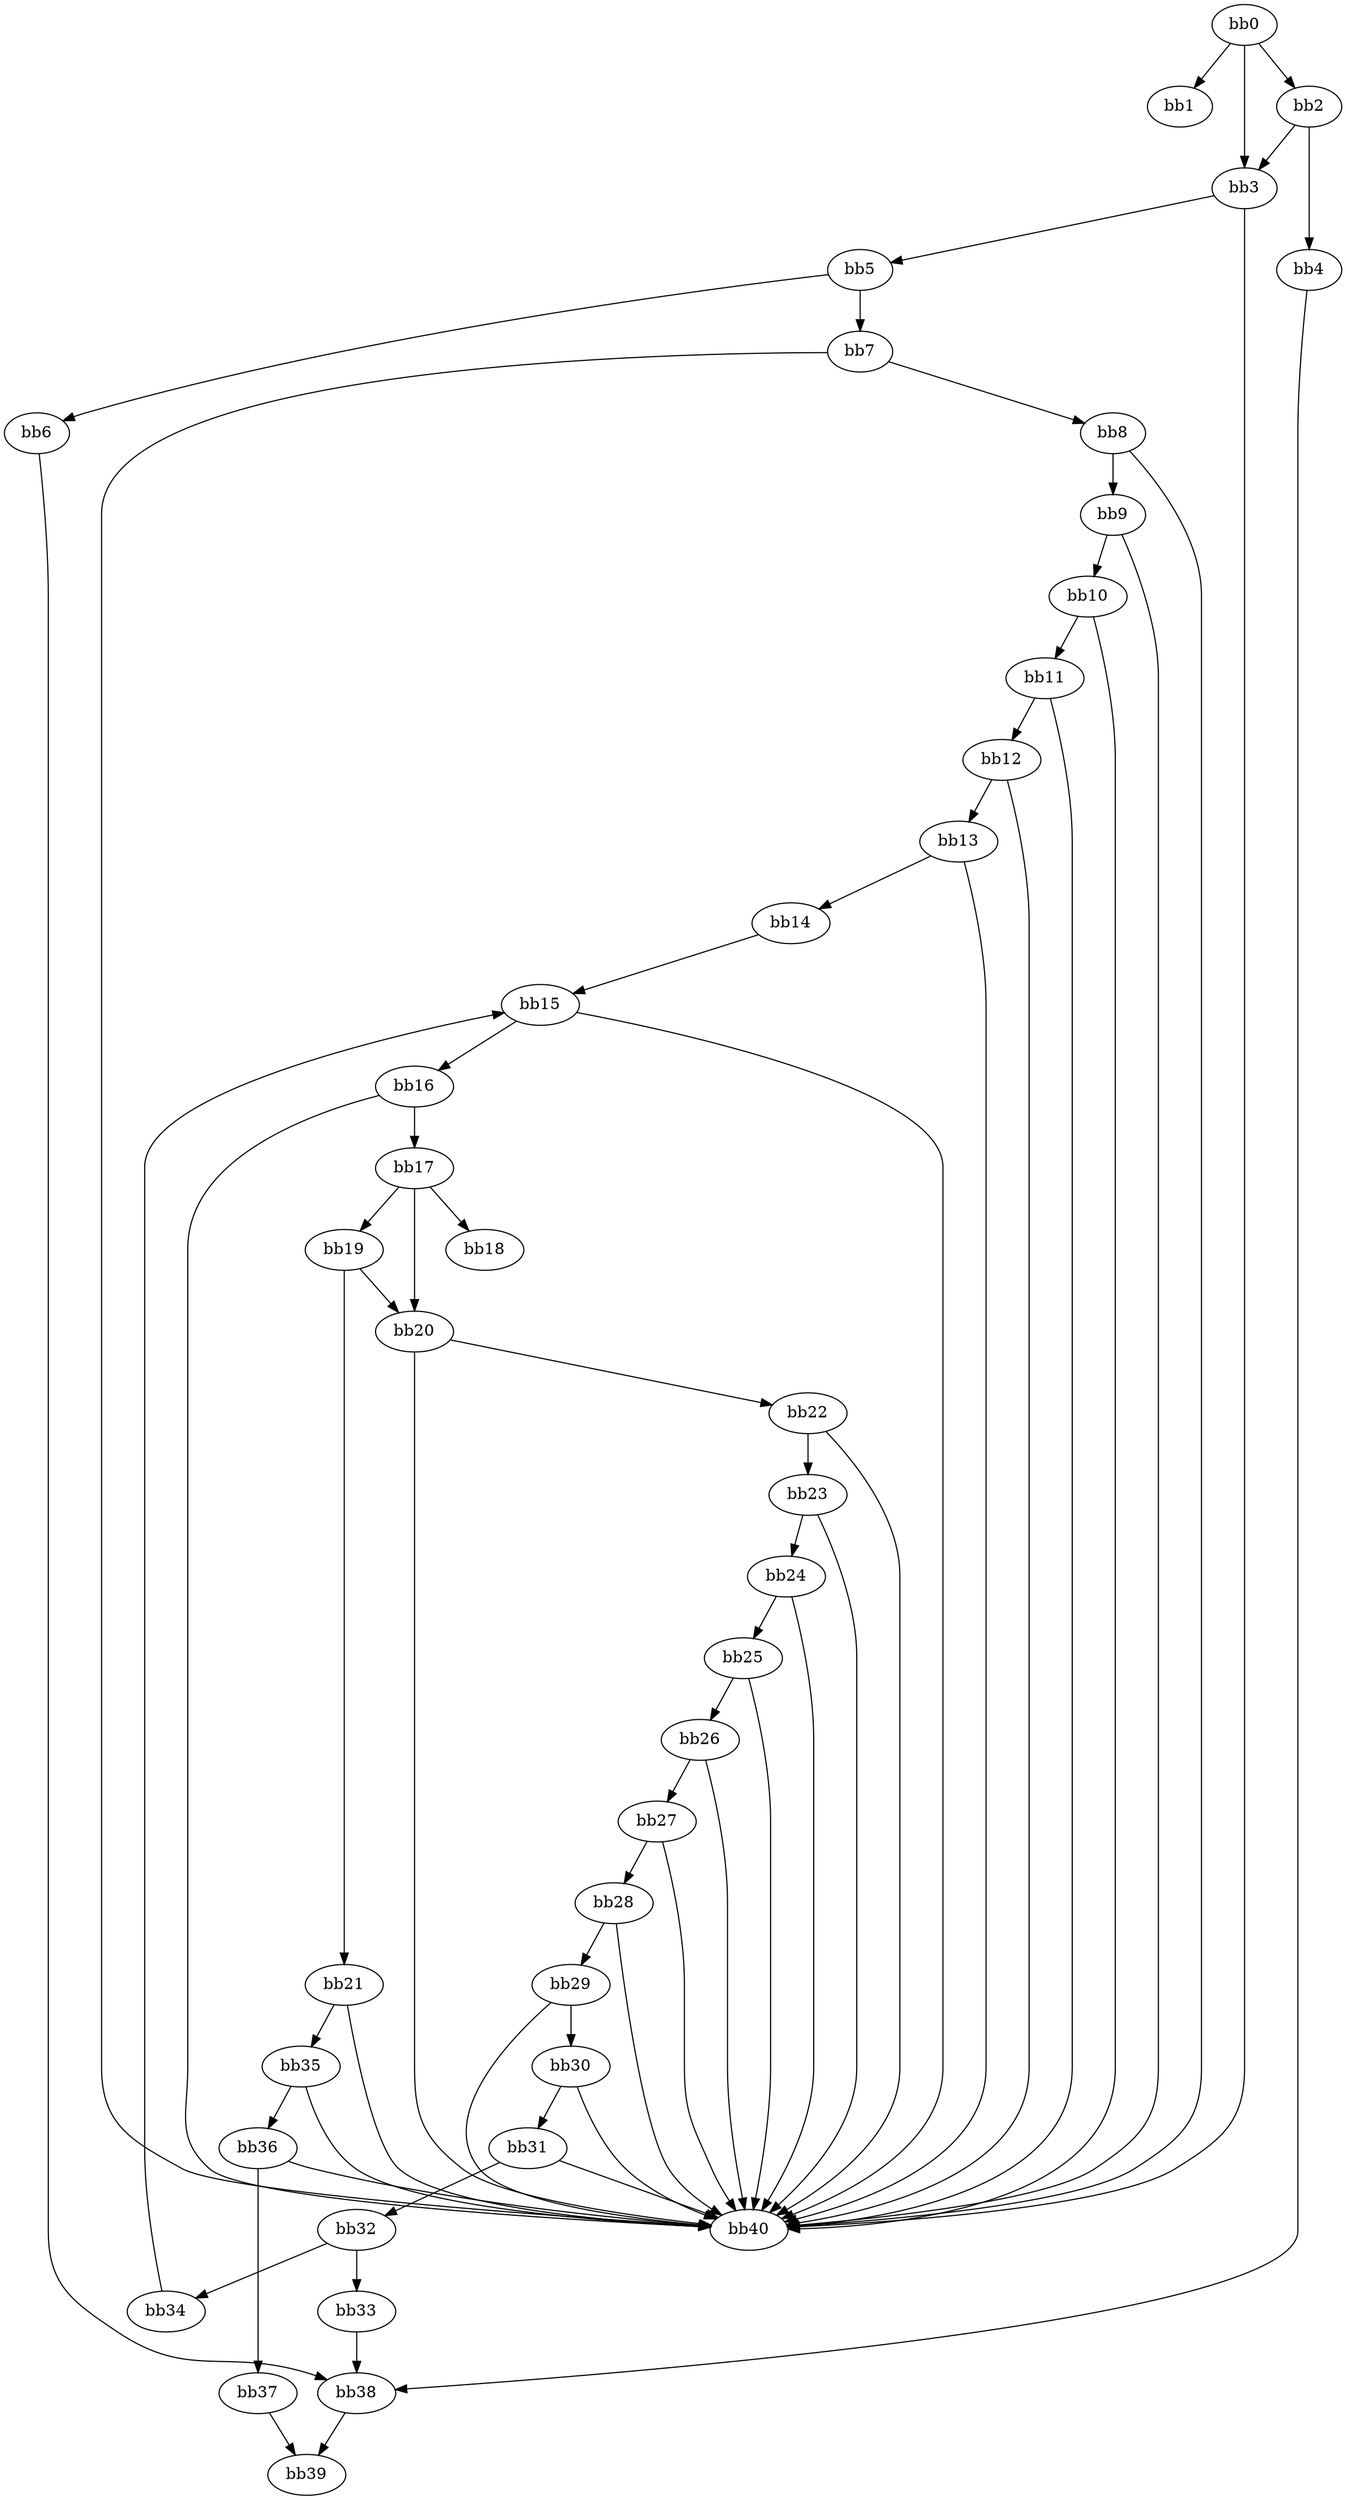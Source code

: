 digraph {
    0 [ label = "bb0\l" ]
    1 [ label = "bb1\l" ]
    2 [ label = "bb2\l" ]
    3 [ label = "bb3\l" ]
    4 [ label = "bb4\l" ]
    5 [ label = "bb5\l" ]
    6 [ label = "bb6\l" ]
    7 [ label = "bb7\l" ]
    8 [ label = "bb8\l" ]
    9 [ label = "bb9\l" ]
    10 [ label = "bb10\l" ]
    11 [ label = "bb11\l" ]
    12 [ label = "bb12\l" ]
    13 [ label = "bb13\l" ]
    14 [ label = "bb14\l" ]
    15 [ label = "bb15\l" ]
    16 [ label = "bb16\l" ]
    17 [ label = "bb17\l" ]
    18 [ label = "bb18\l" ]
    19 [ label = "bb19\l" ]
    20 [ label = "bb20\l" ]
    21 [ label = "bb21\l" ]
    22 [ label = "bb22\l" ]
    23 [ label = "bb23\l" ]
    24 [ label = "bb24\l" ]
    25 [ label = "bb25\l" ]
    26 [ label = "bb26\l" ]
    27 [ label = "bb27\l" ]
    28 [ label = "bb28\l" ]
    29 [ label = "bb29\l" ]
    30 [ label = "bb30\l" ]
    31 [ label = "bb31\l" ]
    32 [ label = "bb32\l" ]
    33 [ label = "bb33\l" ]
    34 [ label = "bb34\l" ]
    35 [ label = "bb35\l" ]
    36 [ label = "bb36\l" ]
    37 [ label = "bb37\l" ]
    38 [ label = "bb38\l" ]
    39 [ label = "bb39\l" ]
    40 [ label = "bb40\l" ]
    0 -> 1 [ ]
    0 -> 2 [ ]
    0 -> 3 [ ]
    2 -> 3 [ ]
    2 -> 4 [ ]
    3 -> 5 [ ]
    3 -> 40 [ ]
    4 -> 38 [ ]
    5 -> 6 [ ]
    5 -> 7 [ ]
    6 -> 38 [ ]
    7 -> 8 [ ]
    7 -> 40 [ ]
    8 -> 9 [ ]
    8 -> 40 [ ]
    9 -> 10 [ ]
    9 -> 40 [ ]
    10 -> 11 [ ]
    10 -> 40 [ ]
    11 -> 12 [ ]
    11 -> 40 [ ]
    12 -> 13 [ ]
    12 -> 40 [ ]
    13 -> 14 [ ]
    13 -> 40 [ ]
    14 -> 15 [ ]
    15 -> 16 [ ]
    15 -> 40 [ ]
    16 -> 17 [ ]
    16 -> 40 [ ]
    17 -> 18 [ ]
    17 -> 19 [ ]
    17 -> 20 [ ]
    19 -> 20 [ ]
    19 -> 21 [ ]
    20 -> 22 [ ]
    20 -> 40 [ ]
    21 -> 35 [ ]
    21 -> 40 [ ]
    22 -> 23 [ ]
    22 -> 40 [ ]
    23 -> 24 [ ]
    23 -> 40 [ ]
    24 -> 25 [ ]
    24 -> 40 [ ]
    25 -> 26 [ ]
    25 -> 40 [ ]
    26 -> 27 [ ]
    26 -> 40 [ ]
    27 -> 28 [ ]
    27 -> 40 [ ]
    28 -> 29 [ ]
    28 -> 40 [ ]
    29 -> 30 [ ]
    29 -> 40 [ ]
    30 -> 31 [ ]
    30 -> 40 [ ]
    31 -> 32 [ ]
    31 -> 40 [ ]
    32 -> 33 [ ]
    32 -> 34 [ ]
    33 -> 38 [ ]
    34 -> 15 [ ]
    35 -> 36 [ ]
    35 -> 40 [ ]
    36 -> 37 [ ]
    36 -> 40 [ ]
    37 -> 39 [ ]
    38 -> 39 [ ]
}

